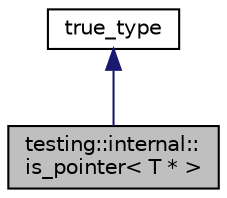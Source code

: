 digraph "testing::internal::is_pointer&lt; T * &gt;"
{
  edge [fontname="Helvetica",fontsize="10",labelfontname="Helvetica",labelfontsize="10"];
  node [fontname="Helvetica",fontsize="10",shape=record];
  Node1 [label="testing::internal::\lis_pointer\< T * \>",height=0.2,width=0.4,color="black", fillcolor="grey75", style="filled", fontcolor="black"];
  Node2 -> Node1 [dir="back",color="midnightblue",fontsize="10",style="solid"];
  Node2 [label="true_type",height=0.2,width=0.4,color="black", fillcolor="white", style="filled",URL="$structtesting_1_1internal_1_1bool__constant.html"];
}
